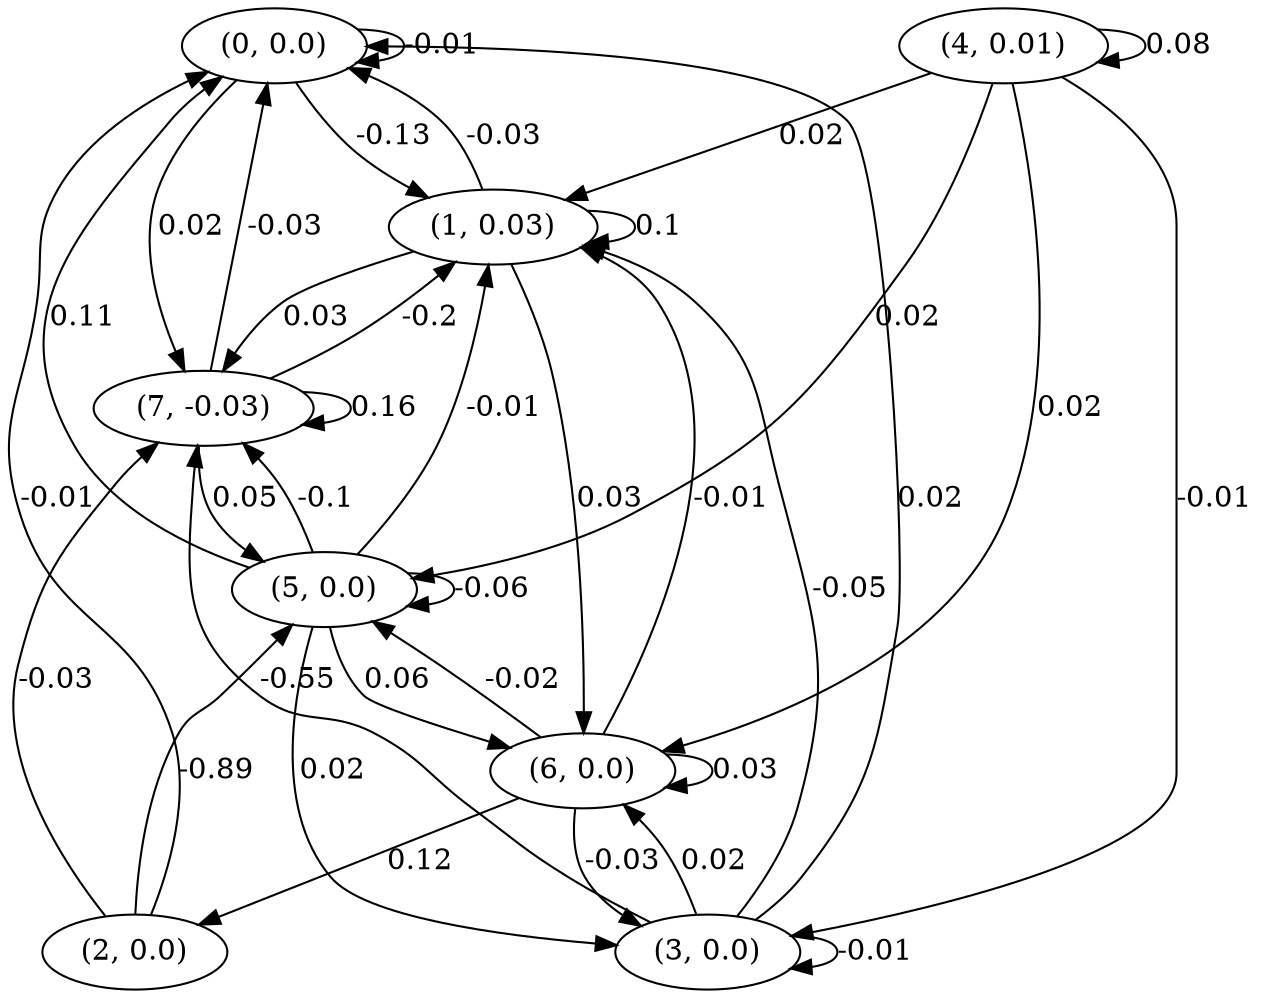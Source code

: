 digraph {
    0 [ label = "(0, 0.0)" ]
    1 [ label = "(1, 0.03)" ]
    2 [ label = "(2, 0.0)" ]
    3 [ label = "(3, 0.0)" ]
    4 [ label = "(4, 0.01)" ]
    5 [ label = "(5, 0.0)" ]
    6 [ label = "(6, 0.0)" ]
    7 [ label = "(7, -0.03)" ]
    0 -> 0 [ label = "-0.01" ]
    1 -> 1 [ label = "0.1" ]
    3 -> 3 [ label = "-0.01" ]
    4 -> 4 [ label = "0.08" ]
    5 -> 5 [ label = "-0.06" ]
    6 -> 6 [ label = "0.03" ]
    7 -> 7 [ label = "0.16" ]
    1 -> 0 [ label = "-0.03" ]
    2 -> 0 [ label = "-0.01" ]
    3 -> 0 [ label = "0.02" ]
    5 -> 0 [ label = "0.11" ]
    7 -> 0 [ label = "-0.03" ]
    0 -> 1 [ label = "-0.13" ]
    3 -> 1 [ label = "-0.05" ]
    4 -> 1 [ label = "0.02" ]
    5 -> 1 [ label = "-0.01" ]
    6 -> 1 [ label = "-0.01" ]
    7 -> 1 [ label = "-0.2" ]
    6 -> 2 [ label = "0.12" ]
    4 -> 3 [ label = "-0.01" ]
    5 -> 3 [ label = "0.02" ]
    6 -> 3 [ label = "-0.03" ]
    2 -> 5 [ label = "-0.89" ]
    4 -> 5 [ label = "0.02" ]
    6 -> 5 [ label = "-0.02" ]
    7 -> 5 [ label = "0.05" ]
    1 -> 6 [ label = "0.03" ]
    3 -> 6 [ label = "0.02" ]
    4 -> 6 [ label = "0.02" ]
    5 -> 6 [ label = "0.06" ]
    0 -> 7 [ label = "0.02" ]
    1 -> 7 [ label = "0.03" ]
    2 -> 7 [ label = "-0.03" ]
    3 -> 7 [ label = "-0.55" ]
    5 -> 7 [ label = "-0.1" ]
}

